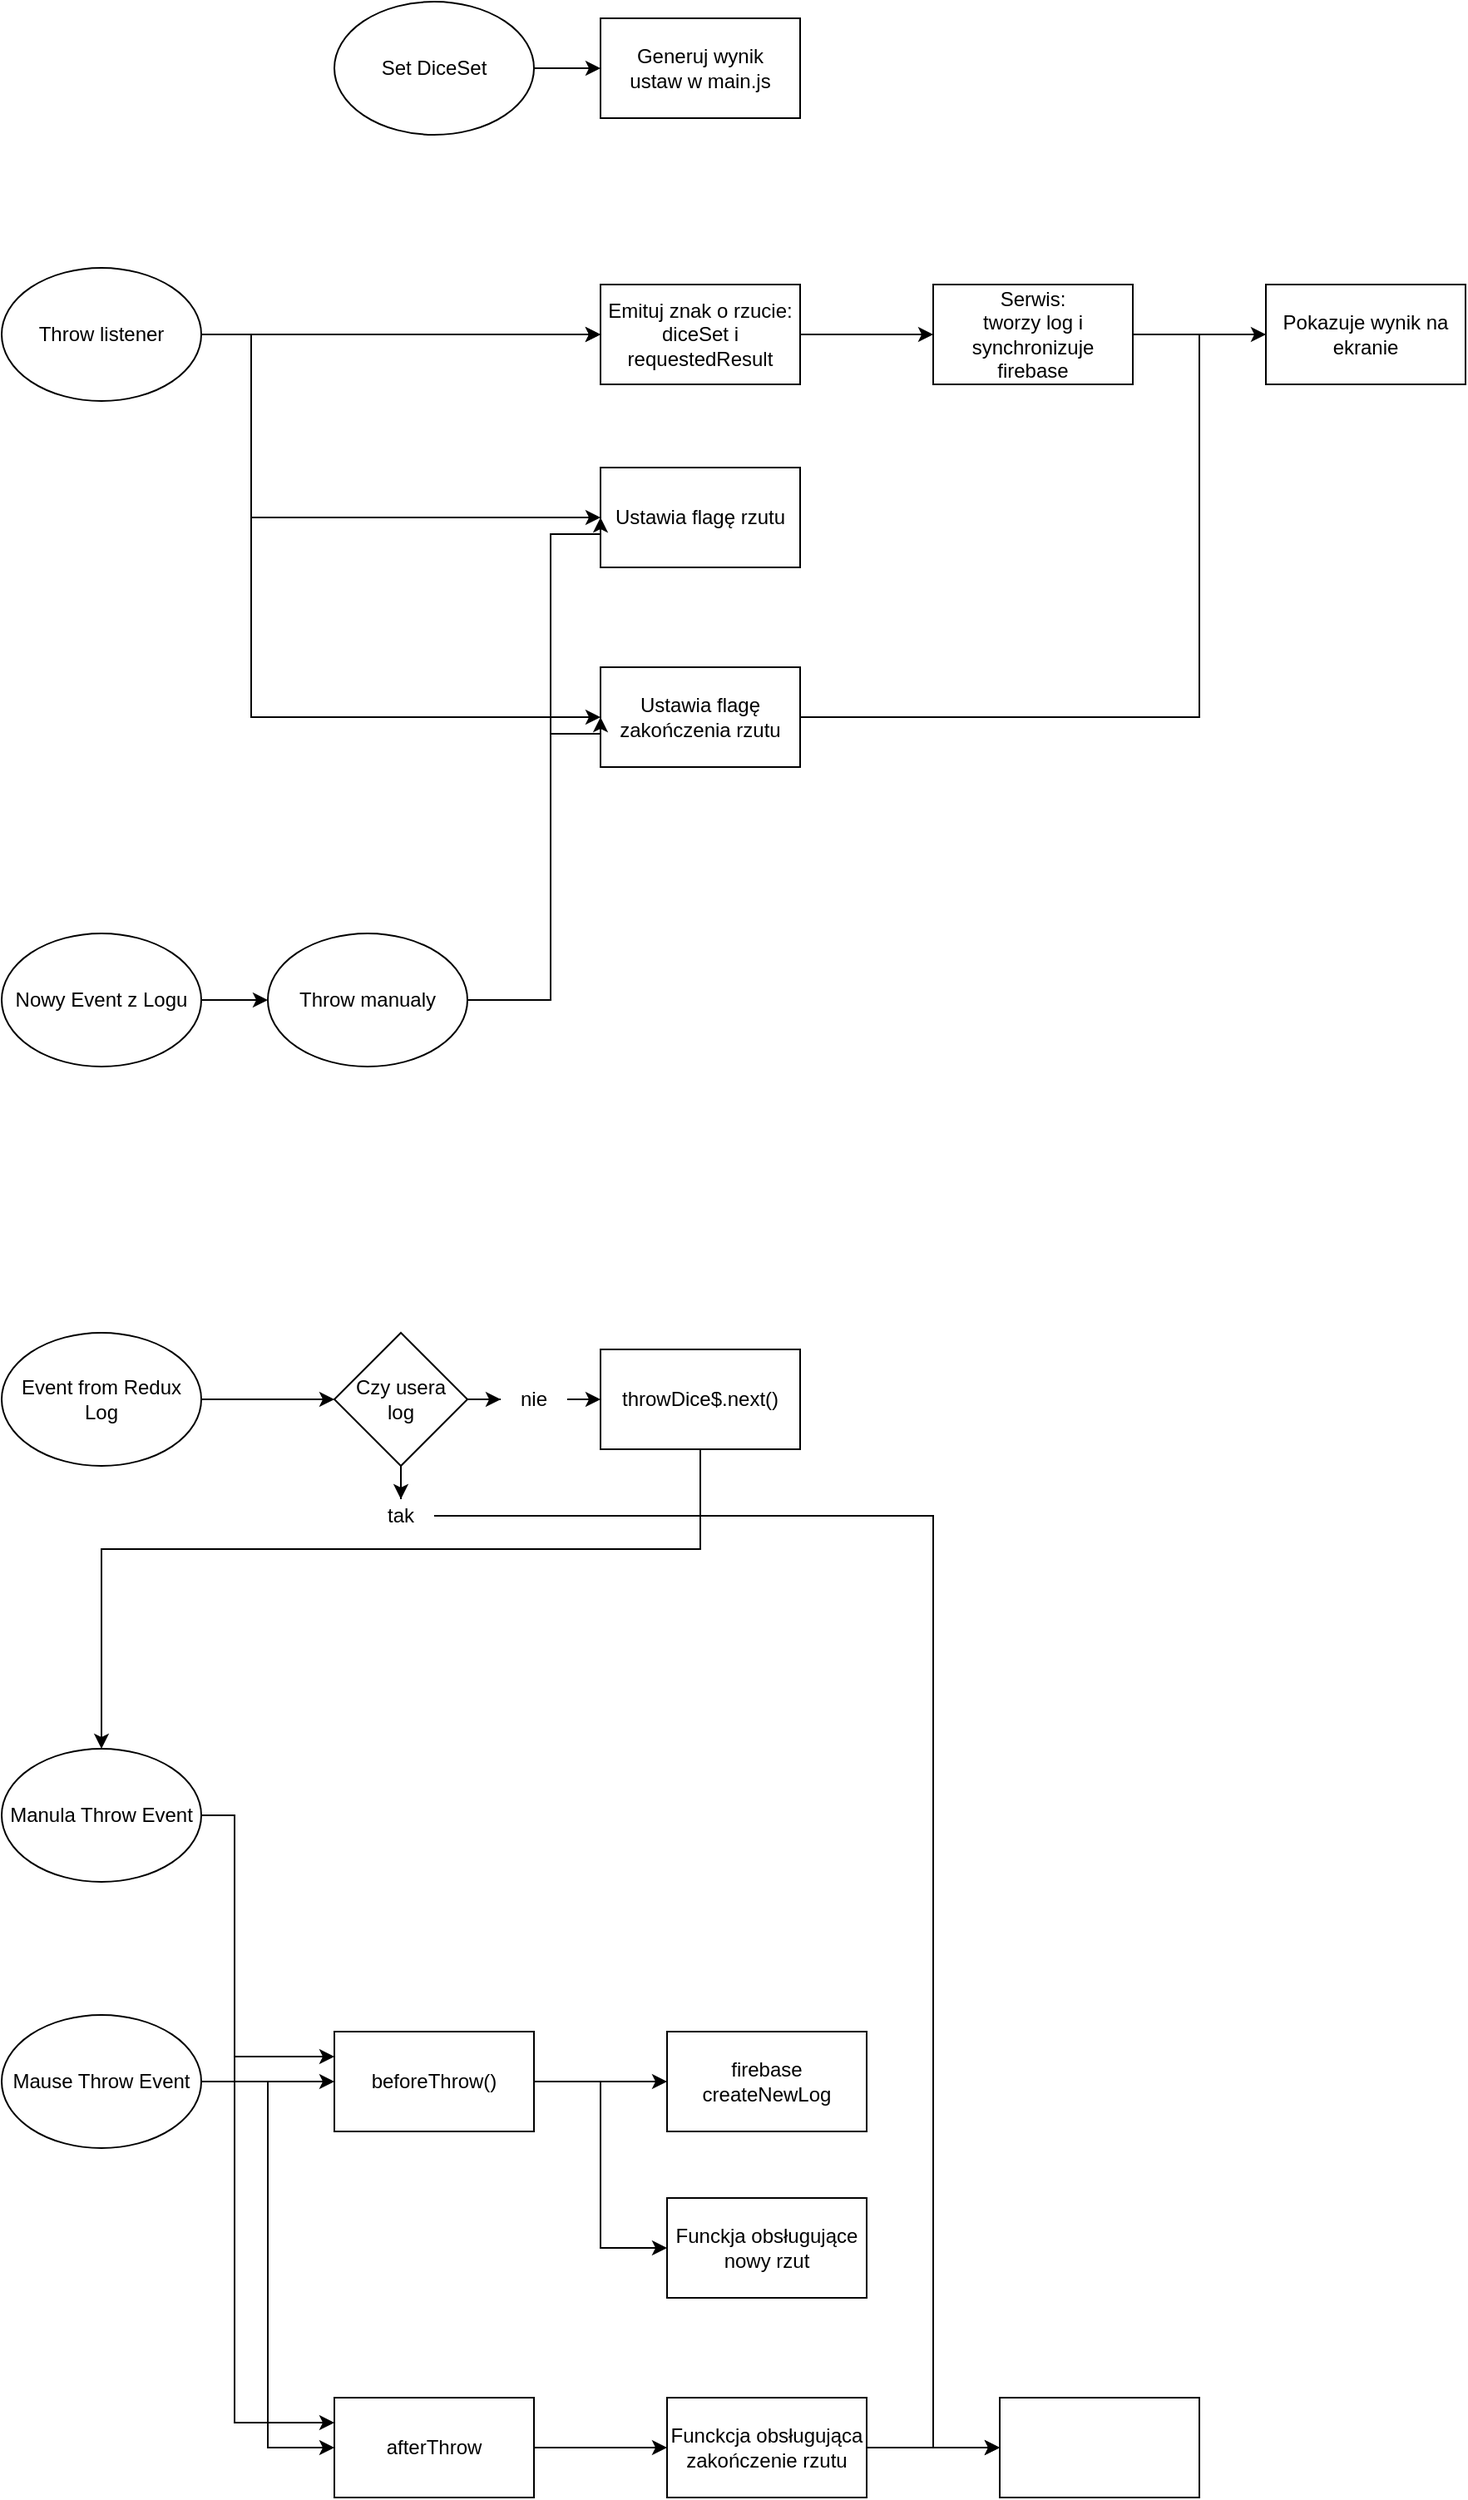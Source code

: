 <mxfile version="12.6.5" type="device"><diagram id="x-oYn07YB_5FmCmoUYEN" name="Page-1"><mxGraphModel dx="1773" dy="680" grid="1" gridSize="10" guides="1" tooltips="1" connect="1" arrows="1" fold="1" page="1" pageScale="1" pageWidth="827" pageHeight="1169" math="0" shadow="0"><root><mxCell id="0"/><mxCell id="1" parent="0"/><mxCell id="A0bAMd7Tb2UUlHT_PaBX-3" value="" style="edgeStyle=orthogonalEdgeStyle;rounded=0;orthogonalLoop=1;jettySize=auto;html=1;" edge="1" parent="1" source="A0bAMd7Tb2UUlHT_PaBX-1" target="A0bAMd7Tb2UUlHT_PaBX-2"><mxGeometry relative="1" as="geometry"/></mxCell><mxCell id="A0bAMd7Tb2UUlHT_PaBX-1" value="Set DiceSet" style="ellipse;whiteSpace=wrap;html=1;" vertex="1" parent="1"><mxGeometry x="40" y="120" width="120" height="80" as="geometry"/></mxCell><mxCell id="A0bAMd7Tb2UUlHT_PaBX-2" value="Generuj wynik&lt;br&gt;ustaw w main.js" style="rounded=0;whiteSpace=wrap;html=1;" vertex="1" parent="1"><mxGeometry x="200" y="130" width="120" height="60" as="geometry"/></mxCell><mxCell id="A0bAMd7Tb2UUlHT_PaBX-6" value="" style="edgeStyle=orthogonalEdgeStyle;rounded=0;orthogonalLoop=1;jettySize=auto;html=1;" edge="1" parent="1" source="A0bAMd7Tb2UUlHT_PaBX-4" target="A0bAMd7Tb2UUlHT_PaBX-5"><mxGeometry relative="1" as="geometry"/></mxCell><mxCell id="A0bAMd7Tb2UUlHT_PaBX-22" value="" style="edgeStyle=orthogonalEdgeStyle;rounded=0;orthogonalLoop=1;jettySize=auto;html=1;entryX=0;entryY=0.5;entryDx=0;entryDy=0;" edge="1" parent="1" source="A0bAMd7Tb2UUlHT_PaBX-4" target="A0bAMd7Tb2UUlHT_PaBX-19"><mxGeometry relative="1" as="geometry"><Array as="points"><mxPoint x="-10" y="320"/><mxPoint x="-10" y="430"/></Array></mxGeometry></mxCell><mxCell id="A0bAMd7Tb2UUlHT_PaBX-25" value="" style="edgeStyle=orthogonalEdgeStyle;rounded=0;orthogonalLoop=1;jettySize=auto;html=1;entryX=0;entryY=0.5;entryDx=0;entryDy=0;" edge="1" parent="1" source="A0bAMd7Tb2UUlHT_PaBX-5" target="A0bAMd7Tb2UUlHT_PaBX-23"><mxGeometry relative="1" as="geometry"><Array as="points"><mxPoint x="-10" y="320"/><mxPoint x="-10" y="550"/></Array></mxGeometry></mxCell><mxCell id="A0bAMd7Tb2UUlHT_PaBX-4" value="Throw listener" style="ellipse;whiteSpace=wrap;html=1;" vertex="1" parent="1"><mxGeometry x="-160" y="280" width="120" height="80" as="geometry"/></mxCell><mxCell id="A0bAMd7Tb2UUlHT_PaBX-9" value="" style="edgeStyle=orthogonalEdgeStyle;rounded=0;orthogonalLoop=1;jettySize=auto;html=1;" edge="1" parent="1" source="A0bAMd7Tb2UUlHT_PaBX-5" target="A0bAMd7Tb2UUlHT_PaBX-8"><mxGeometry relative="1" as="geometry"/></mxCell><mxCell id="A0bAMd7Tb2UUlHT_PaBX-16" value="" style="edgeStyle=orthogonalEdgeStyle;rounded=0;orthogonalLoop=1;jettySize=auto;html=1;" edge="1" parent="1" source="A0bAMd7Tb2UUlHT_PaBX-8"><mxGeometry relative="1" as="geometry"><mxPoint x="600" y="320" as="targetPoint"/></mxGeometry></mxCell><mxCell id="A0bAMd7Tb2UUlHT_PaBX-8" value="Serwis:&lt;br&gt;tworzy log i synchronizuje firebase" style="rounded=0;whiteSpace=wrap;html=1;" vertex="1" parent="1"><mxGeometry x="400" y="290" width="120" height="60" as="geometry"/></mxCell><mxCell id="A0bAMd7Tb2UUlHT_PaBX-19" value="Ustawia flagę rzutu" style="rounded=0;whiteSpace=wrap;html=1;" vertex="1" parent="1"><mxGeometry x="200" y="400" width="120" height="60" as="geometry"/></mxCell><mxCell id="A0bAMd7Tb2UUlHT_PaBX-32" value="" style="edgeStyle=orthogonalEdgeStyle;rounded=0;orthogonalLoop=1;jettySize=auto;html=1;entryX=0.5;entryY=1;entryDx=0;entryDy=0;" edge="1" parent="1" source="A0bAMd7Tb2UUlHT_PaBX-23" target="A0bAMd7Tb2UUlHT_PaBX-30"><mxGeometry relative="1" as="geometry"><mxPoint x="400" y="550" as="targetPoint"/><Array as="points"><mxPoint x="560" y="550"/><mxPoint x="560" y="320"/><mxPoint x="660" y="320"/></Array></mxGeometry></mxCell><mxCell id="A0bAMd7Tb2UUlHT_PaBX-23" value="Ustawia flagę zakończenia rzutu" style="rounded=0;whiteSpace=wrap;html=1;" vertex="1" parent="1"><mxGeometry x="200" y="520" width="120" height="60" as="geometry"/></mxCell><mxCell id="A0bAMd7Tb2UUlHT_PaBX-30" value="Pokazuje wynik na ekranie" style="rounded=0;whiteSpace=wrap;html=1;" vertex="1" parent="1"><mxGeometry x="600" y="290" width="120" height="60" as="geometry"/></mxCell><mxCell id="A0bAMd7Tb2UUlHT_PaBX-37" value="" style="edgeStyle=orthogonalEdgeStyle;rounded=0;orthogonalLoop=1;jettySize=auto;html=1;entryX=0;entryY=0.5;entryDx=0;entryDy=0;" edge="1" parent="1" source="A0bAMd7Tb2UUlHT_PaBX-33" target="A0bAMd7Tb2UUlHT_PaBX-19"><mxGeometry relative="1" as="geometry"><mxPoint x="200" y="720" as="targetPoint"/><Array as="points"><mxPoint x="170" y="720"/><mxPoint x="170" y="440"/><mxPoint x="200" y="440"/></Array></mxGeometry></mxCell><mxCell id="A0bAMd7Tb2UUlHT_PaBX-39" value="" style="edgeStyle=orthogonalEdgeStyle;rounded=0;orthogonalLoop=1;jettySize=auto;html=1;entryX=0;entryY=0.5;entryDx=0;entryDy=0;" edge="1" parent="1" source="A0bAMd7Tb2UUlHT_PaBX-33" target="A0bAMd7Tb2UUlHT_PaBX-23"><mxGeometry relative="1" as="geometry"><mxPoint x="240" y="720" as="targetPoint"/><Array as="points"><mxPoint x="170" y="720"/><mxPoint x="170" y="560"/><mxPoint x="200" y="560"/></Array></mxGeometry></mxCell><mxCell id="A0bAMd7Tb2UUlHT_PaBX-33" value="Throw manualy" style="ellipse;whiteSpace=wrap;html=1;" vertex="1" parent="1"><mxGeometry y="680" width="120" height="80" as="geometry"/></mxCell><mxCell id="A0bAMd7Tb2UUlHT_PaBX-43" value="" style="edgeStyle=orthogonalEdgeStyle;rounded=0;orthogonalLoop=1;jettySize=auto;html=1;" edge="1" parent="1" source="A0bAMd7Tb2UUlHT_PaBX-40" target="A0bAMd7Tb2UUlHT_PaBX-33"><mxGeometry relative="1" as="geometry"/></mxCell><mxCell id="A0bAMd7Tb2UUlHT_PaBX-40" value="Nowy Event z Logu" style="ellipse;whiteSpace=wrap;html=1;" vertex="1" parent="1"><mxGeometry x="-160" y="680" width="120" height="80" as="geometry"/></mxCell><mxCell id="A0bAMd7Tb2UUlHT_PaBX-5" value="Emituj znak o rzucie:&lt;br&gt;diceSet i requestedResult" style="rounded=0;whiteSpace=wrap;html=1;" vertex="1" parent="1"><mxGeometry x="200" y="290" width="120" height="60" as="geometry"/></mxCell><mxCell id="A0bAMd7Tb2UUlHT_PaBX-42" value="" style="edgeStyle=orthogonalEdgeStyle;rounded=0;orthogonalLoop=1;jettySize=auto;html=1;entryX=0;entryY=0.5;entryDx=0;entryDy=0;" edge="1" parent="1" source="A0bAMd7Tb2UUlHT_PaBX-4" target="A0bAMd7Tb2UUlHT_PaBX-5"><mxGeometry relative="1" as="geometry"><mxPoint x="-40" y="320" as="sourcePoint"/><mxPoint x="200" y="550" as="targetPoint"/></mxGeometry></mxCell><mxCell id="A0bAMd7Tb2UUlHT_PaBX-47" value="" style="edgeStyle=orthogonalEdgeStyle;rounded=0;orthogonalLoop=1;jettySize=auto;html=1;" edge="1" parent="1" source="A0bAMd7Tb2UUlHT_PaBX-45"><mxGeometry relative="1" as="geometry"><mxPoint x="40" y="960" as="targetPoint"/></mxGeometry></mxCell><mxCell id="A0bAMd7Tb2UUlHT_PaBX-45" value="Event from Redux Log" style="ellipse;whiteSpace=wrap;html=1;" vertex="1" parent="1"><mxGeometry x="-160" y="920" width="120" height="80" as="geometry"/></mxCell><mxCell id="A0bAMd7Tb2UUlHT_PaBX-55" value="" style="edgeStyle=orthogonalEdgeStyle;rounded=0;orthogonalLoop=1;jettySize=auto;html=1;" edge="1" parent="1" source="A0bAMd7Tb2UUlHT_PaBX-56" target="A0bAMd7Tb2UUlHT_PaBX-62"><mxGeometry relative="1" as="geometry"><mxPoint x="80" y="1080" as="targetPoint"/><Array as="points"><mxPoint x="400" y="1030"/><mxPoint x="400" y="1590"/></Array></mxGeometry></mxCell><mxCell id="A0bAMd7Tb2UUlHT_PaBX-59" value="" style="edgeStyle=orthogonalEdgeStyle;rounded=0;orthogonalLoop=1;jettySize=auto;html=1;" edge="1" parent="1" source="A0bAMd7Tb2UUlHT_PaBX-60"><mxGeometry relative="1" as="geometry"><mxPoint x="200" y="960" as="targetPoint"/></mxGeometry></mxCell><mxCell id="A0bAMd7Tb2UUlHT_PaBX-53" value="Czy usera&lt;br&gt;log" style="rhombus;whiteSpace=wrap;html=1;" vertex="1" parent="1"><mxGeometry x="40" y="920" width="80" height="80" as="geometry"/></mxCell><mxCell id="A0bAMd7Tb2UUlHT_PaBX-56" value="tak" style="text;html=1;strokeColor=none;fillColor=none;align=center;verticalAlign=middle;whiteSpace=wrap;rounded=0;" vertex="1" parent="1"><mxGeometry x="60" y="1020" width="40" height="20" as="geometry"/></mxCell><mxCell id="A0bAMd7Tb2UUlHT_PaBX-57" value="" style="edgeStyle=orthogonalEdgeStyle;rounded=0;orthogonalLoop=1;jettySize=auto;html=1;" edge="1" parent="1" source="A0bAMd7Tb2UUlHT_PaBX-53" target="A0bAMd7Tb2UUlHT_PaBX-56"><mxGeometry relative="1" as="geometry"><mxPoint x="80" y="1000" as="sourcePoint"/><mxPoint x="80" y="1080" as="targetPoint"/></mxGeometry></mxCell><mxCell id="A0bAMd7Tb2UUlHT_PaBX-60" value="nie" style="text;html=1;strokeColor=none;fillColor=none;align=center;verticalAlign=middle;whiteSpace=wrap;rounded=0;" vertex="1" parent="1"><mxGeometry x="140" y="950" width="40" height="20" as="geometry"/></mxCell><mxCell id="A0bAMd7Tb2UUlHT_PaBX-61" value="" style="edgeStyle=orthogonalEdgeStyle;rounded=0;orthogonalLoop=1;jettySize=auto;html=1;" edge="1" parent="1" source="A0bAMd7Tb2UUlHT_PaBX-53" target="A0bAMd7Tb2UUlHT_PaBX-60"><mxGeometry relative="1" as="geometry"><mxPoint x="120" y="960" as="sourcePoint"/><mxPoint x="200" y="960" as="targetPoint"/></mxGeometry></mxCell><mxCell id="A0bAMd7Tb2UUlHT_PaBX-62" value="" style="rounded=0;whiteSpace=wrap;html=1;" vertex="1" parent="1"><mxGeometry x="440" y="1560" width="120" height="60" as="geometry"/></mxCell><mxCell id="A0bAMd7Tb2UUlHT_PaBX-66" value="" style="edgeStyle=orthogonalEdgeStyle;rounded=0;orthogonalLoop=1;jettySize=auto;html=1;" edge="1" parent="1" source="A0bAMd7Tb2UUlHT_PaBX-63"><mxGeometry relative="1" as="geometry"><mxPoint x="40" y="1370" as="targetPoint"/></mxGeometry></mxCell><mxCell id="A0bAMd7Tb2UUlHT_PaBX-82" value="" style="edgeStyle=orthogonalEdgeStyle;rounded=0;orthogonalLoop=1;jettySize=auto;html=1;entryX=0;entryY=0.5;entryDx=0;entryDy=0;" edge="1" parent="1" source="A0bAMd7Tb2UUlHT_PaBX-63" target="A0bAMd7Tb2UUlHT_PaBX-80"><mxGeometry relative="1" as="geometry"><mxPoint x="-100" y="1490" as="targetPoint"/></mxGeometry></mxCell><mxCell id="A0bAMd7Tb2UUlHT_PaBX-63" value="Mause Throw Event" style="ellipse;whiteSpace=wrap;html=1;" vertex="1" parent="1"><mxGeometry x="-160" y="1330" width="120" height="80" as="geometry"/></mxCell><mxCell id="A0bAMd7Tb2UUlHT_PaBX-77" value="" style="edgeStyle=orthogonalEdgeStyle;rounded=0;orthogonalLoop=1;jettySize=auto;html=1;entryX=0;entryY=0.25;entryDx=0;entryDy=0;" edge="1" parent="1" source="A0bAMd7Tb2UUlHT_PaBX-74" target="A0bAMd7Tb2UUlHT_PaBX-67"><mxGeometry relative="1" as="geometry"><mxPoint x="40" y="1210" as="targetPoint"/><Array as="points"><mxPoint x="-20" y="1210"/><mxPoint x="-20" y="1355"/></Array></mxGeometry></mxCell><mxCell id="A0bAMd7Tb2UUlHT_PaBX-83" value="" style="edgeStyle=orthogonalEdgeStyle;rounded=0;orthogonalLoop=1;jettySize=auto;html=1;entryX=0;entryY=0.25;entryDx=0;entryDy=0;" edge="1" parent="1" source="A0bAMd7Tb2UUlHT_PaBX-74" target="A0bAMd7Tb2UUlHT_PaBX-80"><mxGeometry relative="1" as="geometry"><Array as="points"><mxPoint x="-20" y="1210"/><mxPoint x="-20" y="1575"/></Array></mxGeometry></mxCell><mxCell id="A0bAMd7Tb2UUlHT_PaBX-74" value="Manula Throw Event" style="ellipse;whiteSpace=wrap;html=1;" vertex="1" parent="1"><mxGeometry x="-160" y="1170" width="120" height="80" as="geometry"/></mxCell><mxCell id="A0bAMd7Tb2UUlHT_PaBX-69" value="" style="edgeStyle=orthogonalEdgeStyle;rounded=0;orthogonalLoop=1;jettySize=auto;html=1;" edge="1" parent="1" source="A0bAMd7Tb2UUlHT_PaBX-67" target="A0bAMd7Tb2UUlHT_PaBX-68"><mxGeometry relative="1" as="geometry"/></mxCell><mxCell id="A0bAMd7Tb2UUlHT_PaBX-72" value="" style="edgeStyle=orthogonalEdgeStyle;rounded=0;orthogonalLoop=1;jettySize=auto;html=1;entryX=0;entryY=0.5;entryDx=0;entryDy=0;" edge="1" parent="1" source="A0bAMd7Tb2UUlHT_PaBX-67" target="A0bAMd7Tb2UUlHT_PaBX-70"><mxGeometry relative="1" as="geometry"><mxPoint x="100" y="1480" as="targetPoint"/></mxGeometry></mxCell><mxCell id="A0bAMd7Tb2UUlHT_PaBX-67" value="beforeThrow()" style="rounded=0;whiteSpace=wrap;html=1;" vertex="1" parent="1"><mxGeometry x="40" y="1340" width="120" height="60" as="geometry"/></mxCell><mxCell id="A0bAMd7Tb2UUlHT_PaBX-68" value="firebase&lt;br&gt;createNewLog" style="rounded=0;whiteSpace=wrap;html=1;" vertex="1" parent="1"><mxGeometry x="240" y="1340" width="120" height="60" as="geometry"/></mxCell><mxCell id="A0bAMd7Tb2UUlHT_PaBX-70" value="Funckja obsługujące nowy rzut" style="rounded=0;whiteSpace=wrap;html=1;" vertex="1" parent="1"><mxGeometry x="240" y="1440" width="120" height="60" as="geometry"/></mxCell><mxCell id="A0bAMd7Tb2UUlHT_PaBX-79" value="" style="edgeStyle=orthogonalEdgeStyle;rounded=0;orthogonalLoop=1;jettySize=auto;html=1;entryX=0.5;entryY=0;entryDx=0;entryDy=0;" edge="1" parent="1" source="A0bAMd7Tb2UUlHT_PaBX-73" target="A0bAMd7Tb2UUlHT_PaBX-74"><mxGeometry relative="1" as="geometry"><mxPoint x="260" y="1070" as="targetPoint"/><Array as="points"><mxPoint x="260" y="1050"/><mxPoint x="-100" y="1050"/></Array></mxGeometry></mxCell><mxCell id="A0bAMd7Tb2UUlHT_PaBX-73" value="throwDice$.next()" style="rounded=0;whiteSpace=wrap;html=1;" vertex="1" parent="1"><mxGeometry x="200" y="930" width="120" height="60" as="geometry"/></mxCell><mxCell id="A0bAMd7Tb2UUlHT_PaBX-85" value="" style="edgeStyle=orthogonalEdgeStyle;rounded=0;orthogonalLoop=1;jettySize=auto;html=1;" edge="1" parent="1" source="A0bAMd7Tb2UUlHT_PaBX-80" target="A0bAMd7Tb2UUlHT_PaBX-84"><mxGeometry relative="1" as="geometry"/></mxCell><mxCell id="A0bAMd7Tb2UUlHT_PaBX-80" value="afterThrow" style="rounded=0;whiteSpace=wrap;html=1;" vertex="1" parent="1"><mxGeometry x="40" y="1560" width="120" height="60" as="geometry"/></mxCell><mxCell id="A0bAMd7Tb2UUlHT_PaBX-86" value="" style="edgeStyle=orthogonalEdgeStyle;rounded=0;orthogonalLoop=1;jettySize=auto;html=1;" edge="1" parent="1" source="A0bAMd7Tb2UUlHT_PaBX-84" target="A0bAMd7Tb2UUlHT_PaBX-62"><mxGeometry relative="1" as="geometry"/></mxCell><mxCell id="A0bAMd7Tb2UUlHT_PaBX-84" value="Funckcja obsługująca zakończenie rzutu" style="rounded=0;whiteSpace=wrap;html=1;" vertex="1" parent="1"><mxGeometry x="240" y="1560" width="120" height="60" as="geometry"/></mxCell></root></mxGraphModel></diagram></mxfile>